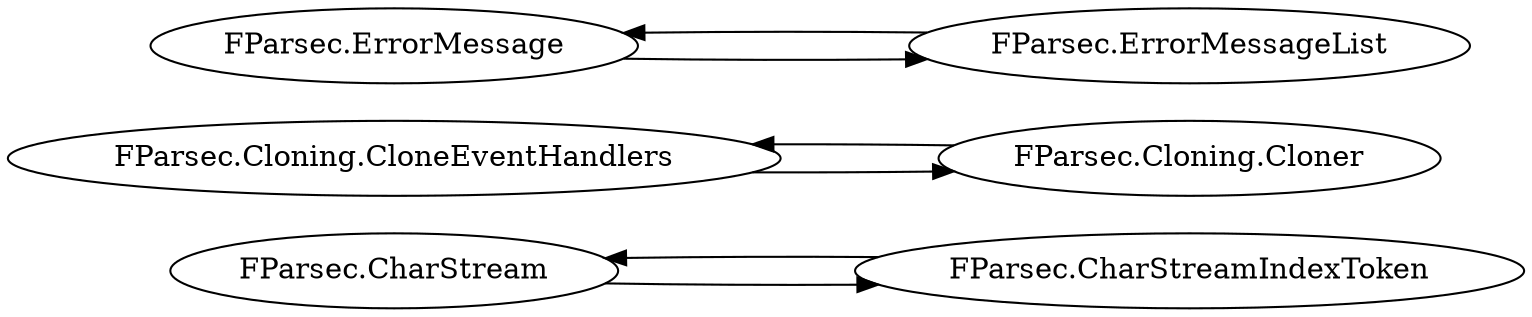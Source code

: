 digraph G {
    page="40,60"; 
    ratio=auto;
    rankdir=LR;
    fontsize=10;
   "FParsec.CharStream" -> { rank=none; "FParsec.CharStreamIndexToken" }
   "FParsec.CharStreamIndexToken" -> { rank=none; "FParsec.CharStream" }
   "FParsec.Cloning.CloneEventHandlers" -> { rank=none; "FParsec.Cloning.Cloner" }
   "FParsec.Cloning.Cloner" -> { rank=none; "FParsec.Cloning.CloneEventHandlers" }
   "FParsec.ErrorMessage" -> { rank=none; "FParsec.ErrorMessageList" }
   "FParsec.ErrorMessageList" -> { rank=none; "FParsec.ErrorMessage" }
   }
